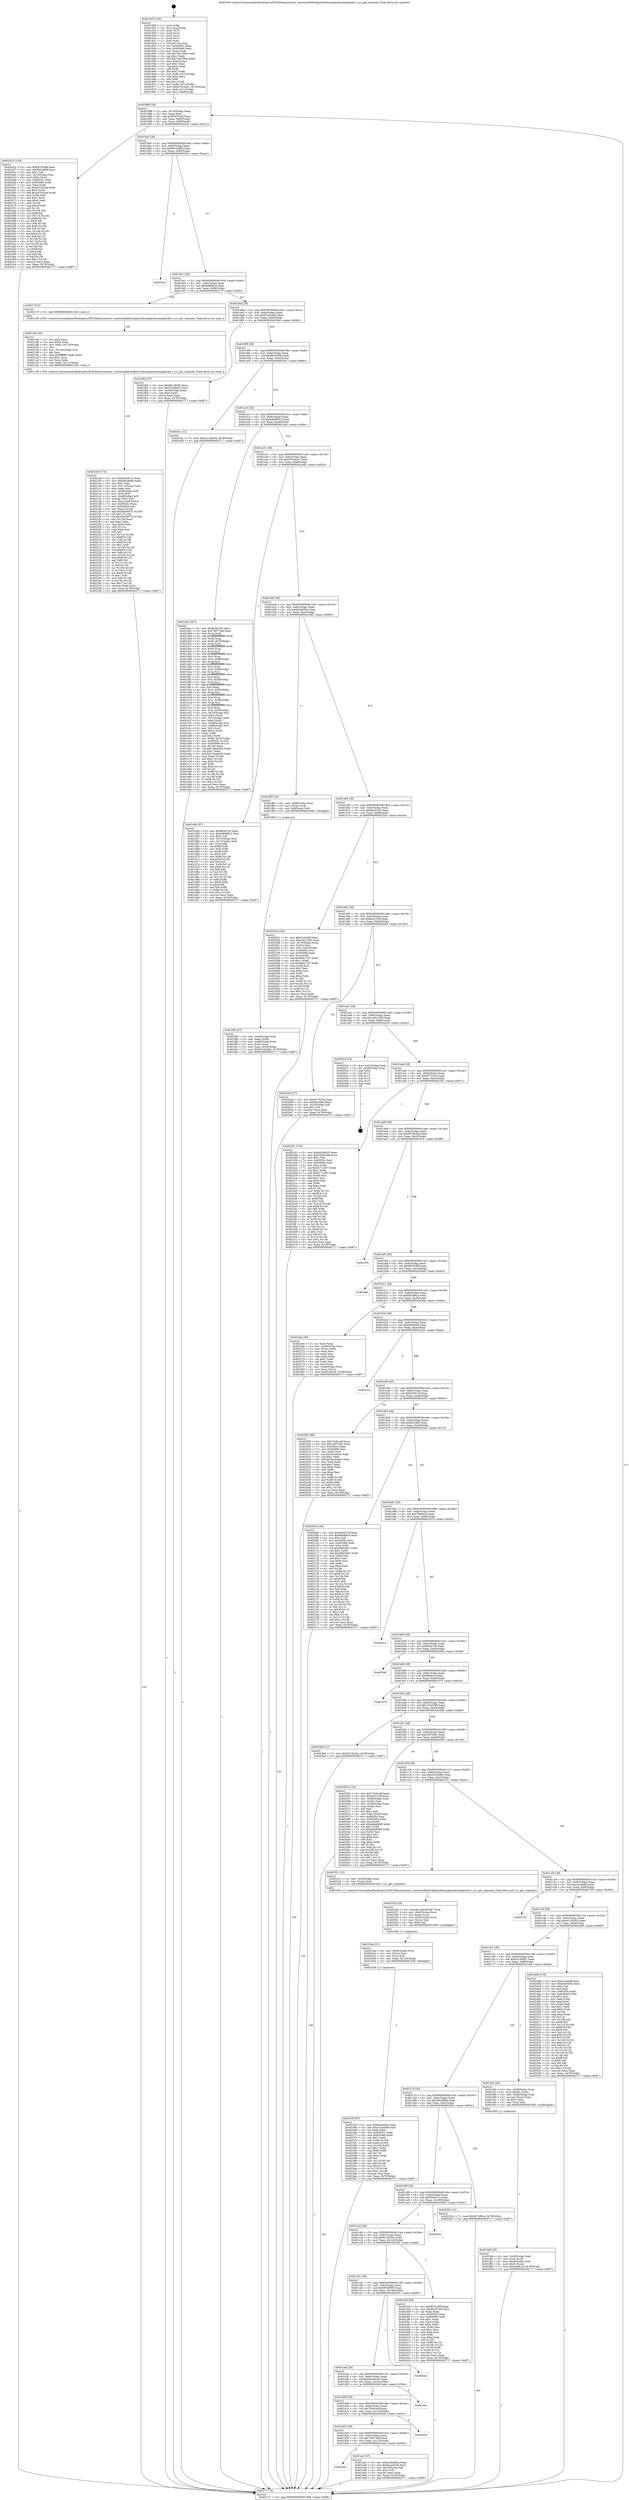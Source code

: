 digraph "0x401920" {
  label = "0x401920 (/mnt/c/Users/mathe/Desktop/tcc/POCII/binaries/extr_reactossdklib3rdpartylibsampleratesamplerate.c_src_get_channels_Final-ollvm.out::main(0))"
  labelloc = "t"
  node[shape=record]

  Entry [label="",width=0.3,height=0.3,shape=circle,fillcolor=black,style=filled]
  "0x401988" [label="{
     0x401988 [29]\l
     | [instrs]\l
     &nbsp;&nbsp;0x401988 \<+3\>: mov -0x78(%rbp),%eax\l
     &nbsp;&nbsp;0x40198b \<+2\>: mov %eax,%ecx\l
     &nbsp;&nbsp;0x40198d \<+6\>: sub $0x85257eef,%ecx\l
     &nbsp;&nbsp;0x401993 \<+6\>: mov %eax,-0x8c(%rbp)\l
     &nbsp;&nbsp;0x401999 \<+6\>: mov %ecx,-0x90(%rbp)\l
     &nbsp;&nbsp;0x40199f \<+6\>: je 0000000000402432 \<main+0xb12\>\l
  }"]
  "0x402432" [label="{
     0x402432 [154]\l
     | [instrs]\l
     &nbsp;&nbsp;0x402432 \<+5\>: mov $0xf978188f,%eax\l
     &nbsp;&nbsp;0x402437 \<+5\>: mov $0x99dc569f,%ecx\l
     &nbsp;&nbsp;0x40243c \<+2\>: mov $0x1,%dl\l
     &nbsp;&nbsp;0x40243e \<+4\>: mov -0x70(%rbp),%rsi\l
     &nbsp;&nbsp;0x402442 \<+6\>: movl $0x0,(%rsi)\l
     &nbsp;&nbsp;0x402448 \<+7\>: mov 0x40505c,%edi\l
     &nbsp;&nbsp;0x40244f \<+8\>: mov 0x405060,%r8d\l
     &nbsp;&nbsp;0x402457 \<+3\>: mov %edi,%r9d\l
     &nbsp;&nbsp;0x40245a \<+7\>: sub $0xa674324a,%r9d\l
     &nbsp;&nbsp;0x402461 \<+4\>: sub $0x1,%r9d\l
     &nbsp;&nbsp;0x402465 \<+7\>: add $0xa674324a,%r9d\l
     &nbsp;&nbsp;0x40246c \<+4\>: imul %r9d,%edi\l
     &nbsp;&nbsp;0x402470 \<+3\>: and $0x1,%edi\l
     &nbsp;&nbsp;0x402473 \<+3\>: cmp $0x0,%edi\l
     &nbsp;&nbsp;0x402476 \<+4\>: sete %r10b\l
     &nbsp;&nbsp;0x40247a \<+4\>: cmp $0xa,%r8d\l
     &nbsp;&nbsp;0x40247e \<+4\>: setl %r11b\l
     &nbsp;&nbsp;0x402482 \<+3\>: mov %r10b,%bl\l
     &nbsp;&nbsp;0x402485 \<+3\>: xor $0xff,%bl\l
     &nbsp;&nbsp;0x402488 \<+3\>: mov %r11b,%r14b\l
     &nbsp;&nbsp;0x40248b \<+4\>: xor $0xff,%r14b\l
     &nbsp;&nbsp;0x40248f \<+3\>: xor $0x0,%dl\l
     &nbsp;&nbsp;0x402492 \<+3\>: mov %bl,%r15b\l
     &nbsp;&nbsp;0x402495 \<+4\>: and $0x0,%r15b\l
     &nbsp;&nbsp;0x402499 \<+3\>: and %dl,%r10b\l
     &nbsp;&nbsp;0x40249c \<+3\>: mov %r14b,%r12b\l
     &nbsp;&nbsp;0x40249f \<+4\>: and $0x0,%r12b\l
     &nbsp;&nbsp;0x4024a3 \<+3\>: and %dl,%r11b\l
     &nbsp;&nbsp;0x4024a6 \<+3\>: or %r10b,%r15b\l
     &nbsp;&nbsp;0x4024a9 \<+3\>: or %r11b,%r12b\l
     &nbsp;&nbsp;0x4024ac \<+3\>: xor %r12b,%r15b\l
     &nbsp;&nbsp;0x4024af \<+3\>: or %r14b,%bl\l
     &nbsp;&nbsp;0x4024b2 \<+3\>: xor $0xff,%bl\l
     &nbsp;&nbsp;0x4024b5 \<+3\>: or $0x0,%dl\l
     &nbsp;&nbsp;0x4024b8 \<+2\>: and %dl,%bl\l
     &nbsp;&nbsp;0x4024ba \<+3\>: or %bl,%r15b\l
     &nbsp;&nbsp;0x4024bd \<+4\>: test $0x1,%r15b\l
     &nbsp;&nbsp;0x4024c1 \<+3\>: cmovne %ecx,%eax\l
     &nbsp;&nbsp;0x4024c4 \<+3\>: mov %eax,-0x78(%rbp)\l
     &nbsp;&nbsp;0x4024c7 \<+5\>: jmp 0000000000402717 \<main+0xdf7\>\l
  }"]
  "0x4019a5" [label="{
     0x4019a5 [28]\l
     | [instrs]\l
     &nbsp;&nbsp;0x4019a5 \<+5\>: jmp 00000000004019aa \<main+0x8a\>\l
     &nbsp;&nbsp;0x4019aa \<+6\>: mov -0x8c(%rbp),%eax\l
     &nbsp;&nbsp;0x4019b0 \<+5\>: sub $0x86c18d0b,%eax\l
     &nbsp;&nbsp;0x4019b5 \<+6\>: mov %eax,-0x94(%rbp)\l
     &nbsp;&nbsp;0x4019bb \<+6\>: je 00000000004023c2 \<main+0xaa2\>\l
  }"]
  Exit [label="",width=0.3,height=0.3,shape=circle,fillcolor=black,style=filled,peripheries=2]
  "0x4023c2" [label="{
     0x4023c2\l
  }", style=dashed]
  "0x4019c1" [label="{
     0x4019c1 [28]\l
     | [instrs]\l
     &nbsp;&nbsp;0x4019c1 \<+5\>: jmp 00000000004019c6 \<main+0xa6\>\l
     &nbsp;&nbsp;0x4019c6 \<+6\>: mov -0x8c(%rbp),%eax\l
     &nbsp;&nbsp;0x4019cc \<+5\>: sub $0x8ebfb6cd,%eax\l
     &nbsp;&nbsp;0x4019d1 \<+6\>: mov %eax,-0x98(%rbp)\l
     &nbsp;&nbsp;0x4019d7 \<+6\>: je 000000000040217f \<main+0x85f\>\l
  }"]
  "0x40235f" [label="{
     0x40235f [87]\l
     | [instrs]\l
     &nbsp;&nbsp;0x40235f \<+5\>: mov $0x6834f405,%eax\l
     &nbsp;&nbsp;0x402364 \<+5\>: mov $0x152ad5f6,%esi\l
     &nbsp;&nbsp;0x402369 \<+2\>: xor %edx,%edx\l
     &nbsp;&nbsp;0x40236b \<+8\>: mov 0x40505c,%r8d\l
     &nbsp;&nbsp;0x402373 \<+8\>: mov 0x405060,%r9d\l
     &nbsp;&nbsp;0x40237b \<+3\>: sub $0x1,%edx\l
     &nbsp;&nbsp;0x40237e \<+3\>: mov %r8d,%r10d\l
     &nbsp;&nbsp;0x402381 \<+3\>: add %edx,%r10d\l
     &nbsp;&nbsp;0x402384 \<+4\>: imul %r10d,%r8d\l
     &nbsp;&nbsp;0x402388 \<+4\>: and $0x1,%r8d\l
     &nbsp;&nbsp;0x40238c \<+4\>: cmp $0x0,%r8d\l
     &nbsp;&nbsp;0x402390 \<+4\>: sete %r11b\l
     &nbsp;&nbsp;0x402394 \<+4\>: cmp $0xa,%r9d\l
     &nbsp;&nbsp;0x402398 \<+3\>: setl %bl\l
     &nbsp;&nbsp;0x40239b \<+3\>: mov %r11b,%r14b\l
     &nbsp;&nbsp;0x40239e \<+3\>: and %bl,%r14b\l
     &nbsp;&nbsp;0x4023a1 \<+3\>: xor %bl,%r11b\l
     &nbsp;&nbsp;0x4023a4 \<+3\>: or %r11b,%r14b\l
     &nbsp;&nbsp;0x4023a7 \<+4\>: test $0x1,%r14b\l
     &nbsp;&nbsp;0x4023ab \<+3\>: cmovne %esi,%eax\l
     &nbsp;&nbsp;0x4023ae \<+3\>: mov %eax,-0x78(%rbp)\l
     &nbsp;&nbsp;0x4023b1 \<+5\>: jmp 0000000000402717 \<main+0xdf7\>\l
  }"]
  "0x40217f" [label="{
     0x40217f [5]\l
     | [instrs]\l
     &nbsp;&nbsp;0x40217f \<+5\>: call 0000000000401160 \<next_i\>\l
     | [calls]\l
     &nbsp;&nbsp;0x401160 \{100\} (/mnt/c/Users/mathe/Desktop/tcc/POCII/binaries/extr_reactossdklib3rdpartylibsampleratesamplerate.c_src_get_channels_Final-ollvm.out::next_i)\l
  }"]
  "0x4019dd" [label="{
     0x4019dd [28]\l
     | [instrs]\l
     &nbsp;&nbsp;0x4019dd \<+5\>: jmp 00000000004019e2 \<main+0xc2\>\l
     &nbsp;&nbsp;0x4019e2 \<+6\>: mov -0x8c(%rbp),%eax\l
     &nbsp;&nbsp;0x4019e8 \<+5\>: sub $0x97a42dad,%eax\l
     &nbsp;&nbsp;0x4019ed \<+6\>: mov %eax,-0x9c(%rbp)\l
     &nbsp;&nbsp;0x4019f3 \<+6\>: je 0000000000401fb0 \<main+0x690\>\l
  }"]
  "0x40234a" [label="{
     0x40234a [21]\l
     | [instrs]\l
     &nbsp;&nbsp;0x40234a \<+4\>: mov -0x50(%rbp),%rcx\l
     &nbsp;&nbsp;0x40234e \<+3\>: mov (%rcx),%rcx\l
     &nbsp;&nbsp;0x402351 \<+3\>: mov %rcx,%rdi\l
     &nbsp;&nbsp;0x402354 \<+6\>: mov %eax,-0x120(%rbp)\l
     &nbsp;&nbsp;0x40235a \<+5\>: call 0000000000401030 \<free@plt\>\l
     | [calls]\l
     &nbsp;&nbsp;0x401030 \{1\} (unknown)\l
  }"]
  "0x401fb0" [label="{
     0x401fb0 [27]\l
     | [instrs]\l
     &nbsp;&nbsp;0x401fb0 \<+5\>: mov $0x86c18d0b,%eax\l
     &nbsp;&nbsp;0x401fb5 \<+5\>: mov $0x53189dd7,%ecx\l
     &nbsp;&nbsp;0x401fba \<+3\>: mov -0x34(%rbp),%edx\l
     &nbsp;&nbsp;0x401fbd \<+3\>: cmp $0x0,%edx\l
     &nbsp;&nbsp;0x401fc0 \<+3\>: cmove %ecx,%eax\l
     &nbsp;&nbsp;0x401fc3 \<+3\>: mov %eax,-0x78(%rbp)\l
     &nbsp;&nbsp;0x401fc6 \<+5\>: jmp 0000000000402717 \<main+0xdf7\>\l
  }"]
  "0x4019f9" [label="{
     0x4019f9 [28]\l
     | [instrs]\l
     &nbsp;&nbsp;0x4019f9 \<+5\>: jmp 00000000004019fe \<main+0xde\>\l
     &nbsp;&nbsp;0x4019fe \<+6\>: mov -0x8c(%rbp),%eax\l
     &nbsp;&nbsp;0x401a04 \<+5\>: sub $0x99dc569f,%eax\l
     &nbsp;&nbsp;0x401a09 \<+6\>: mov %eax,-0xa0(%rbp)\l
     &nbsp;&nbsp;0x401a0f \<+6\>: je 00000000004024cc \<main+0xbac\>\l
  }"]
  "0x40232d" [label="{
     0x40232d [29]\l
     | [instrs]\l
     &nbsp;&nbsp;0x40232d \<+10\>: movabs $0x4030b7,%rdi\l
     &nbsp;&nbsp;0x402337 \<+4\>: mov -0x40(%rbp),%rcx\l
     &nbsp;&nbsp;0x40233b \<+2\>: mov %eax,(%rcx)\l
     &nbsp;&nbsp;0x40233d \<+4\>: mov -0x40(%rbp),%rcx\l
     &nbsp;&nbsp;0x402341 \<+2\>: mov (%rcx),%esi\l
     &nbsp;&nbsp;0x402343 \<+2\>: mov $0x0,%al\l
     &nbsp;&nbsp;0x402345 \<+5\>: call 0000000000401040 \<printf@plt\>\l
     | [calls]\l
     &nbsp;&nbsp;0x401040 \{1\} (unknown)\l
  }"]
  "0x4024cc" [label="{
     0x4024cc [12]\l
     | [instrs]\l
     &nbsp;&nbsp;0x4024cc \<+7\>: movl $0x43138343,-0x78(%rbp)\l
     &nbsp;&nbsp;0x4024d3 \<+5\>: jmp 0000000000402717 \<main+0xdf7\>\l
  }"]
  "0x401a15" [label="{
     0x401a15 [28]\l
     | [instrs]\l
     &nbsp;&nbsp;0x401a15 \<+5\>: jmp 0000000000401a1a \<main+0xfa\>\l
     &nbsp;&nbsp;0x401a1a \<+6\>: mov -0x8c(%rbp),%eax\l
     &nbsp;&nbsp;0x401a20 \<+5\>: sub $0xa9b886c2,%eax\l
     &nbsp;&nbsp;0x401a25 \<+6\>: mov %eax,-0xa4(%rbp)\l
     &nbsp;&nbsp;0x401a2b \<+6\>: je 0000000000401dac \<main+0x48c\>\l
  }"]
  "0x4021b0" [label="{
     0x4021b0 [174]\l
     | [instrs]\l
     &nbsp;&nbsp;0x4021b0 \<+5\>: mov $0x604cf11e,%ecx\l
     &nbsp;&nbsp;0x4021b5 \<+5\>: mov $0x58e389fa,%edx\l
     &nbsp;&nbsp;0x4021ba \<+3\>: mov $0x1,%dil\l
     &nbsp;&nbsp;0x4021bd \<+6\>: mov -0x11c(%rbp),%esi\l
     &nbsp;&nbsp;0x4021c3 \<+3\>: imul %eax,%esi\l
     &nbsp;&nbsp;0x4021c6 \<+4\>: mov -0x50(%rbp),%r8\l
     &nbsp;&nbsp;0x4021ca \<+3\>: mov (%r8),%r8\l
     &nbsp;&nbsp;0x4021cd \<+4\>: mov -0x48(%rbp),%r9\l
     &nbsp;&nbsp;0x4021d1 \<+3\>: movslq (%r9),%r9\l
     &nbsp;&nbsp;0x4021d4 \<+4\>: mov %esi,(%r8,%r9,4)\l
     &nbsp;&nbsp;0x4021d8 \<+7\>: mov 0x40505c,%eax\l
     &nbsp;&nbsp;0x4021df \<+7\>: mov 0x405060,%esi\l
     &nbsp;&nbsp;0x4021e6 \<+3\>: mov %eax,%r10d\l
     &nbsp;&nbsp;0x4021e9 \<+7\>: add $0x56c09570,%r10d\l
     &nbsp;&nbsp;0x4021f0 \<+4\>: sub $0x1,%r10d\l
     &nbsp;&nbsp;0x4021f4 \<+7\>: sub $0x56c09570,%r10d\l
     &nbsp;&nbsp;0x4021fb \<+4\>: imul %r10d,%eax\l
     &nbsp;&nbsp;0x4021ff \<+3\>: and $0x1,%eax\l
     &nbsp;&nbsp;0x402202 \<+3\>: cmp $0x0,%eax\l
     &nbsp;&nbsp;0x402205 \<+4\>: sete %r11b\l
     &nbsp;&nbsp;0x402209 \<+3\>: cmp $0xa,%esi\l
     &nbsp;&nbsp;0x40220c \<+3\>: setl %bl\l
     &nbsp;&nbsp;0x40220f \<+3\>: mov %r11b,%r14b\l
     &nbsp;&nbsp;0x402212 \<+4\>: xor $0xff,%r14b\l
     &nbsp;&nbsp;0x402216 \<+3\>: mov %bl,%r15b\l
     &nbsp;&nbsp;0x402219 \<+4\>: xor $0xff,%r15b\l
     &nbsp;&nbsp;0x40221d \<+4\>: xor $0x1,%dil\l
     &nbsp;&nbsp;0x402221 \<+3\>: mov %r14b,%r12b\l
     &nbsp;&nbsp;0x402224 \<+4\>: and $0xff,%r12b\l
     &nbsp;&nbsp;0x402228 \<+3\>: and %dil,%r11b\l
     &nbsp;&nbsp;0x40222b \<+3\>: mov %r15b,%r13b\l
     &nbsp;&nbsp;0x40222e \<+4\>: and $0xff,%r13b\l
     &nbsp;&nbsp;0x402232 \<+3\>: and %dil,%bl\l
     &nbsp;&nbsp;0x402235 \<+3\>: or %r11b,%r12b\l
     &nbsp;&nbsp;0x402238 \<+3\>: or %bl,%r13b\l
     &nbsp;&nbsp;0x40223b \<+3\>: xor %r13b,%r12b\l
     &nbsp;&nbsp;0x40223e \<+3\>: or %r15b,%r14b\l
     &nbsp;&nbsp;0x402241 \<+4\>: xor $0xff,%r14b\l
     &nbsp;&nbsp;0x402245 \<+4\>: or $0x1,%dil\l
     &nbsp;&nbsp;0x402249 \<+3\>: and %dil,%r14b\l
     &nbsp;&nbsp;0x40224c \<+3\>: or %r14b,%r12b\l
     &nbsp;&nbsp;0x40224f \<+4\>: test $0x1,%r12b\l
     &nbsp;&nbsp;0x402253 \<+3\>: cmovne %edx,%ecx\l
     &nbsp;&nbsp;0x402256 \<+3\>: mov %ecx,-0x78(%rbp)\l
     &nbsp;&nbsp;0x402259 \<+5\>: jmp 0000000000402717 \<main+0xdf7\>\l
  }"]
  "0x401dac" [label="{
     0x401dac [247]\l
     | [instrs]\l
     &nbsp;&nbsp;0x401dac \<+5\>: mov $0x8b28150,%eax\l
     &nbsp;&nbsp;0x401db1 \<+5\>: mov $0x7d077bdf,%ecx\l
     &nbsp;&nbsp;0x401db6 \<+3\>: mov %rsp,%rdx\l
     &nbsp;&nbsp;0x401db9 \<+4\>: add $0xfffffffffffffff0,%rdx\l
     &nbsp;&nbsp;0x401dbd \<+3\>: mov %rdx,%rsp\l
     &nbsp;&nbsp;0x401dc0 \<+4\>: mov %rdx,-0x70(%rbp)\l
     &nbsp;&nbsp;0x401dc4 \<+3\>: mov %rsp,%rdx\l
     &nbsp;&nbsp;0x401dc7 \<+4\>: add $0xfffffffffffffff0,%rdx\l
     &nbsp;&nbsp;0x401dcb \<+3\>: mov %rdx,%rsp\l
     &nbsp;&nbsp;0x401dce \<+3\>: mov %rsp,%rsi\l
     &nbsp;&nbsp;0x401dd1 \<+4\>: add $0xfffffffffffffff0,%rsi\l
     &nbsp;&nbsp;0x401dd5 \<+3\>: mov %rsi,%rsp\l
     &nbsp;&nbsp;0x401dd8 \<+4\>: mov %rsi,-0x68(%rbp)\l
     &nbsp;&nbsp;0x401ddc \<+3\>: mov %rsp,%rsi\l
     &nbsp;&nbsp;0x401ddf \<+4\>: add $0xfffffffffffffff0,%rsi\l
     &nbsp;&nbsp;0x401de3 \<+3\>: mov %rsi,%rsp\l
     &nbsp;&nbsp;0x401de6 \<+4\>: mov %rsi,-0x60(%rbp)\l
     &nbsp;&nbsp;0x401dea \<+3\>: mov %rsp,%rsi\l
     &nbsp;&nbsp;0x401ded \<+4\>: add $0xfffffffffffffff0,%rsi\l
     &nbsp;&nbsp;0x401df1 \<+3\>: mov %rsi,%rsp\l
     &nbsp;&nbsp;0x401df4 \<+4\>: mov %rsi,-0x58(%rbp)\l
     &nbsp;&nbsp;0x401df8 \<+3\>: mov %rsp,%rsi\l
     &nbsp;&nbsp;0x401dfb \<+4\>: add $0xfffffffffffffff0,%rsi\l
     &nbsp;&nbsp;0x401dff \<+3\>: mov %rsi,%rsp\l
     &nbsp;&nbsp;0x401e02 \<+4\>: mov %rsi,-0x50(%rbp)\l
     &nbsp;&nbsp;0x401e06 \<+3\>: mov %rsp,%rsi\l
     &nbsp;&nbsp;0x401e09 \<+4\>: add $0xfffffffffffffff0,%rsi\l
     &nbsp;&nbsp;0x401e0d \<+3\>: mov %rsi,%rsp\l
     &nbsp;&nbsp;0x401e10 \<+4\>: mov %rsi,-0x48(%rbp)\l
     &nbsp;&nbsp;0x401e14 \<+3\>: mov %rsp,%rsi\l
     &nbsp;&nbsp;0x401e17 \<+4\>: add $0xfffffffffffffff0,%rsi\l
     &nbsp;&nbsp;0x401e1b \<+3\>: mov %rsi,%rsp\l
     &nbsp;&nbsp;0x401e1e \<+4\>: mov %rsi,-0x40(%rbp)\l
     &nbsp;&nbsp;0x401e22 \<+4\>: mov -0x70(%rbp),%rsi\l
     &nbsp;&nbsp;0x401e26 \<+6\>: movl $0x0,(%rsi)\l
     &nbsp;&nbsp;0x401e2c \<+3\>: mov -0x7c(%rbp),%edi\l
     &nbsp;&nbsp;0x401e2f \<+2\>: mov %edi,(%rdx)\l
     &nbsp;&nbsp;0x401e31 \<+4\>: mov -0x68(%rbp),%rsi\l
     &nbsp;&nbsp;0x401e35 \<+7\>: mov -0x88(%rbp),%r8\l
     &nbsp;&nbsp;0x401e3c \<+3\>: mov %r8,(%rsi)\l
     &nbsp;&nbsp;0x401e3f \<+3\>: cmpl $0x2,(%rdx)\l
     &nbsp;&nbsp;0x401e42 \<+4\>: setne %r9b\l
     &nbsp;&nbsp;0x401e46 \<+4\>: and $0x1,%r9b\l
     &nbsp;&nbsp;0x401e4a \<+4\>: mov %r9b,-0x35(%rbp)\l
     &nbsp;&nbsp;0x401e4e \<+8\>: mov 0x40505c,%r10d\l
     &nbsp;&nbsp;0x401e56 \<+8\>: mov 0x405060,%r11d\l
     &nbsp;&nbsp;0x401e5e \<+3\>: mov %r10d,%ebx\l
     &nbsp;&nbsp;0x401e61 \<+6\>: sub $0x19aa54e5,%ebx\l
     &nbsp;&nbsp;0x401e67 \<+3\>: sub $0x1,%ebx\l
     &nbsp;&nbsp;0x401e6a \<+6\>: add $0x19aa54e5,%ebx\l
     &nbsp;&nbsp;0x401e70 \<+4\>: imul %ebx,%r10d\l
     &nbsp;&nbsp;0x401e74 \<+4\>: and $0x1,%r10d\l
     &nbsp;&nbsp;0x401e78 \<+4\>: cmp $0x0,%r10d\l
     &nbsp;&nbsp;0x401e7c \<+4\>: sete %r9b\l
     &nbsp;&nbsp;0x401e80 \<+4\>: cmp $0xa,%r11d\l
     &nbsp;&nbsp;0x401e84 \<+4\>: setl %r14b\l
     &nbsp;&nbsp;0x401e88 \<+3\>: mov %r9b,%r15b\l
     &nbsp;&nbsp;0x401e8b \<+3\>: and %r14b,%r15b\l
     &nbsp;&nbsp;0x401e8e \<+3\>: xor %r14b,%r9b\l
     &nbsp;&nbsp;0x401e91 \<+3\>: or %r9b,%r15b\l
     &nbsp;&nbsp;0x401e94 \<+4\>: test $0x1,%r15b\l
     &nbsp;&nbsp;0x401e98 \<+3\>: cmovne %ecx,%eax\l
     &nbsp;&nbsp;0x401e9b \<+3\>: mov %eax,-0x78(%rbp)\l
     &nbsp;&nbsp;0x401e9e \<+5\>: jmp 0000000000402717 \<main+0xdf7\>\l
  }"]
  "0x401a31" [label="{
     0x401a31 [28]\l
     | [instrs]\l
     &nbsp;&nbsp;0x401a31 \<+5\>: jmp 0000000000401a36 \<main+0x116\>\l
     &nbsp;&nbsp;0x401a36 \<+6\>: mov -0x8c(%rbp),%eax\l
     &nbsp;&nbsp;0x401a3c \<+5\>: sub $0xb761d2e1,%eax\l
     &nbsp;&nbsp;0x401a41 \<+6\>: mov %eax,-0xa8(%rbp)\l
     &nbsp;&nbsp;0x401a47 \<+6\>: je 0000000000401d4b \<main+0x42b\>\l
  }"]
  "0x402184" [label="{
     0x402184 [44]\l
     | [instrs]\l
     &nbsp;&nbsp;0x402184 \<+2\>: xor %ecx,%ecx\l
     &nbsp;&nbsp;0x402186 \<+5\>: mov $0x2,%edx\l
     &nbsp;&nbsp;0x40218b \<+6\>: mov %edx,-0x118(%rbp)\l
     &nbsp;&nbsp;0x402191 \<+1\>: cltd\l
     &nbsp;&nbsp;0x402192 \<+6\>: mov -0x118(%rbp),%esi\l
     &nbsp;&nbsp;0x402198 \<+2\>: idiv %esi\l
     &nbsp;&nbsp;0x40219a \<+6\>: imul $0xfffffffe,%edx,%edx\l
     &nbsp;&nbsp;0x4021a0 \<+3\>: sub $0x1,%ecx\l
     &nbsp;&nbsp;0x4021a3 \<+2\>: sub %ecx,%edx\l
     &nbsp;&nbsp;0x4021a5 \<+6\>: mov %edx,-0x11c(%rbp)\l
     &nbsp;&nbsp;0x4021ab \<+5\>: call 0000000000401160 \<next_i\>\l
     | [calls]\l
     &nbsp;&nbsp;0x401160 \{100\} (/mnt/c/Users/mathe/Desktop/tcc/POCII/binaries/extr_reactossdklib3rdpartylibsampleratesamplerate.c_src_get_channels_Final-ollvm.out::next_i)\l
  }"]
  "0x401d4b" [label="{
     0x401d4b [97]\l
     | [instrs]\l
     &nbsp;&nbsp;0x401d4b \<+5\>: mov $0x8b28150,%eax\l
     &nbsp;&nbsp;0x401d50 \<+5\>: mov $0xa9b886c2,%ecx\l
     &nbsp;&nbsp;0x401d55 \<+2\>: mov $0x1,%dl\l
     &nbsp;&nbsp;0x401d57 \<+4\>: mov -0x72(%rbp),%sil\l
     &nbsp;&nbsp;0x401d5b \<+4\>: mov -0x71(%rbp),%dil\l
     &nbsp;&nbsp;0x401d5f \<+3\>: mov %sil,%r8b\l
     &nbsp;&nbsp;0x401d62 \<+4\>: xor $0xff,%r8b\l
     &nbsp;&nbsp;0x401d66 \<+3\>: mov %dil,%r9b\l
     &nbsp;&nbsp;0x401d69 \<+4\>: xor $0xff,%r9b\l
     &nbsp;&nbsp;0x401d6d \<+3\>: xor $0x0,%dl\l
     &nbsp;&nbsp;0x401d70 \<+3\>: mov %r8b,%r10b\l
     &nbsp;&nbsp;0x401d73 \<+4\>: and $0x0,%r10b\l
     &nbsp;&nbsp;0x401d77 \<+3\>: and %dl,%sil\l
     &nbsp;&nbsp;0x401d7a \<+3\>: mov %r9b,%r11b\l
     &nbsp;&nbsp;0x401d7d \<+4\>: and $0x0,%r11b\l
     &nbsp;&nbsp;0x401d81 \<+3\>: and %dl,%dil\l
     &nbsp;&nbsp;0x401d84 \<+3\>: or %sil,%r10b\l
     &nbsp;&nbsp;0x401d87 \<+3\>: or %dil,%r11b\l
     &nbsp;&nbsp;0x401d8a \<+3\>: xor %r11b,%r10b\l
     &nbsp;&nbsp;0x401d8d \<+3\>: or %r9b,%r8b\l
     &nbsp;&nbsp;0x401d90 \<+4\>: xor $0xff,%r8b\l
     &nbsp;&nbsp;0x401d94 \<+3\>: or $0x0,%dl\l
     &nbsp;&nbsp;0x401d97 \<+3\>: and %dl,%r8b\l
     &nbsp;&nbsp;0x401d9a \<+3\>: or %r8b,%r10b\l
     &nbsp;&nbsp;0x401d9d \<+4\>: test $0x1,%r10b\l
     &nbsp;&nbsp;0x401da1 \<+3\>: cmovne %ecx,%eax\l
     &nbsp;&nbsp;0x401da4 \<+3\>: mov %eax,-0x78(%rbp)\l
     &nbsp;&nbsp;0x401da7 \<+5\>: jmp 0000000000402717 \<main+0xdf7\>\l
  }"]
  "0x401a4d" [label="{
     0x401a4d [28]\l
     | [instrs]\l
     &nbsp;&nbsp;0x401a4d \<+5\>: jmp 0000000000401a52 \<main+0x132\>\l
     &nbsp;&nbsp;0x401a52 \<+6\>: mov -0x8c(%rbp),%eax\l
     &nbsp;&nbsp;0x401a58 \<+5\>: sub $0xba3bd942,%eax\l
     &nbsp;&nbsp;0x401a5d \<+6\>: mov %eax,-0xac(%rbp)\l
     &nbsp;&nbsp;0x401a63 \<+6\>: je 0000000000401f85 \<main+0x665\>\l
  }"]
  "0x402717" [label="{
     0x402717 [5]\l
     | [instrs]\l
     &nbsp;&nbsp;0x402717 \<+5\>: jmp 0000000000401988 \<main+0x68\>\l
  }"]
  "0x401920" [label="{
     0x401920 [104]\l
     | [instrs]\l
     &nbsp;&nbsp;0x401920 \<+1\>: push %rbp\l
     &nbsp;&nbsp;0x401921 \<+3\>: mov %rsp,%rbp\l
     &nbsp;&nbsp;0x401924 \<+2\>: push %r15\l
     &nbsp;&nbsp;0x401926 \<+2\>: push %r14\l
     &nbsp;&nbsp;0x401928 \<+2\>: push %r13\l
     &nbsp;&nbsp;0x40192a \<+2\>: push %r12\l
     &nbsp;&nbsp;0x40192c \<+1\>: push %rbx\l
     &nbsp;&nbsp;0x40192d \<+7\>: sub $0x118,%rsp\l
     &nbsp;&nbsp;0x401934 \<+7\>: mov 0x40505c,%eax\l
     &nbsp;&nbsp;0x40193b \<+7\>: mov 0x405060,%ecx\l
     &nbsp;&nbsp;0x401942 \<+2\>: mov %eax,%edx\l
     &nbsp;&nbsp;0x401944 \<+6\>: sub $0x74a158ce,%edx\l
     &nbsp;&nbsp;0x40194a \<+3\>: sub $0x1,%edx\l
     &nbsp;&nbsp;0x40194d \<+6\>: add $0x74a158ce,%edx\l
     &nbsp;&nbsp;0x401953 \<+3\>: imul %edx,%eax\l
     &nbsp;&nbsp;0x401956 \<+3\>: and $0x1,%eax\l
     &nbsp;&nbsp;0x401959 \<+3\>: cmp $0x0,%eax\l
     &nbsp;&nbsp;0x40195c \<+4\>: sete %r8b\l
     &nbsp;&nbsp;0x401960 \<+4\>: and $0x1,%r8b\l
     &nbsp;&nbsp;0x401964 \<+4\>: mov %r8b,-0x72(%rbp)\l
     &nbsp;&nbsp;0x401968 \<+3\>: cmp $0xa,%ecx\l
     &nbsp;&nbsp;0x40196b \<+4\>: setl %r8b\l
     &nbsp;&nbsp;0x40196f \<+4\>: and $0x1,%r8b\l
     &nbsp;&nbsp;0x401973 \<+4\>: mov %r8b,-0x71(%rbp)\l
     &nbsp;&nbsp;0x401977 \<+7\>: movl $0xb761d2e1,-0x78(%rbp)\l
     &nbsp;&nbsp;0x40197e \<+3\>: mov %edi,-0x7c(%rbp)\l
     &nbsp;&nbsp;0x401981 \<+7\>: mov %rsi,-0x88(%rbp)\l
  }"]
  "0x401fe8" [label="{
     0x401fe8 [29]\l
     | [instrs]\l
     &nbsp;&nbsp;0x401fe8 \<+4\>: mov -0x50(%rbp),%rdi\l
     &nbsp;&nbsp;0x401fec \<+3\>: mov %rax,(%rdi)\l
     &nbsp;&nbsp;0x401fef \<+4\>: mov -0x48(%rbp),%rax\l
     &nbsp;&nbsp;0x401ff3 \<+6\>: movl $0x0,(%rax)\l
     &nbsp;&nbsp;0x401ff9 \<+7\>: movl $0x6c081c6,-0x78(%rbp)\l
     &nbsp;&nbsp;0x402000 \<+5\>: jmp 0000000000402717 \<main+0xdf7\>\l
  }"]
  "0x401f95" [label="{
     0x401f95 [27]\l
     | [instrs]\l
     &nbsp;&nbsp;0x401f95 \<+4\>: mov -0x60(%rbp),%rdi\l
     &nbsp;&nbsp;0x401f99 \<+2\>: mov %eax,(%rdi)\l
     &nbsp;&nbsp;0x401f9b \<+4\>: mov -0x60(%rbp),%rdi\l
     &nbsp;&nbsp;0x401f9f \<+2\>: mov (%rdi),%eax\l
     &nbsp;&nbsp;0x401fa1 \<+3\>: mov %eax,-0x34(%rbp)\l
     &nbsp;&nbsp;0x401fa4 \<+7\>: movl $0x97a42dad,-0x78(%rbp)\l
     &nbsp;&nbsp;0x401fab \<+5\>: jmp 0000000000402717 \<main+0xdf7\>\l
  }"]
  "0x401f85" [label="{
     0x401f85 [16]\l
     | [instrs]\l
     &nbsp;&nbsp;0x401f85 \<+4\>: mov -0x68(%rbp),%rax\l
     &nbsp;&nbsp;0x401f89 \<+3\>: mov (%rax),%rax\l
     &nbsp;&nbsp;0x401f8c \<+4\>: mov 0x8(%rax),%rdi\l
     &nbsp;&nbsp;0x401f90 \<+5\>: call 0000000000401060 \<atoi@plt\>\l
     | [calls]\l
     &nbsp;&nbsp;0x401060 \{1\} (unknown)\l
  }"]
  "0x401a69" [label="{
     0x401a69 [28]\l
     | [instrs]\l
     &nbsp;&nbsp;0x401a69 \<+5\>: jmp 0000000000401a6e \<main+0x14e\>\l
     &nbsp;&nbsp;0x401a6e \<+6\>: mov -0x8c(%rbp),%eax\l
     &nbsp;&nbsp;0x401a74 \<+5\>: sub $0xbdc93cf2,%eax\l
     &nbsp;&nbsp;0x401a79 \<+6\>: mov %eax,-0xb0(%rbp)\l
     &nbsp;&nbsp;0x401a7f \<+6\>: je 000000000040255e \<main+0xc3e\>\l
  }"]
  "0x401d41" [label="{
     0x401d41\l
  }", style=dashed]
  "0x40255e" [label="{
     0x40255e [102]\l
     | [instrs]\l
     &nbsp;&nbsp;0x40255e \<+5\>: mov $0x2cc0afdf,%eax\l
     &nbsp;&nbsp;0x402563 \<+5\>: mov $0xcc821b93,%ecx\l
     &nbsp;&nbsp;0x402568 \<+4\>: mov -0x70(%rbp),%rdx\l
     &nbsp;&nbsp;0x40256c \<+2\>: mov (%rdx),%esi\l
     &nbsp;&nbsp;0x40256e \<+3\>: mov %esi,-0x2c(%rbp)\l
     &nbsp;&nbsp;0x402571 \<+7\>: mov 0x40505c,%esi\l
     &nbsp;&nbsp;0x402578 \<+7\>: mov 0x405060,%edi\l
     &nbsp;&nbsp;0x40257f \<+3\>: mov %esi,%r8d\l
     &nbsp;&nbsp;0x402582 \<+7\>: add $0x8b6c7cf7,%r8d\l
     &nbsp;&nbsp;0x402589 \<+4\>: sub $0x1,%r8d\l
     &nbsp;&nbsp;0x40258d \<+7\>: sub $0x8b6c7cf7,%r8d\l
     &nbsp;&nbsp;0x402594 \<+4\>: imul %r8d,%esi\l
     &nbsp;&nbsp;0x402598 \<+3\>: and $0x1,%esi\l
     &nbsp;&nbsp;0x40259b \<+3\>: cmp $0x0,%esi\l
     &nbsp;&nbsp;0x40259e \<+4\>: sete %r9b\l
     &nbsp;&nbsp;0x4025a2 \<+3\>: cmp $0xa,%edi\l
     &nbsp;&nbsp;0x4025a5 \<+4\>: setl %r10b\l
     &nbsp;&nbsp;0x4025a9 \<+3\>: mov %r9b,%r11b\l
     &nbsp;&nbsp;0x4025ac \<+3\>: and %r10b,%r11b\l
     &nbsp;&nbsp;0x4025af \<+3\>: xor %r10b,%r9b\l
     &nbsp;&nbsp;0x4025b2 \<+3\>: or %r9b,%r11b\l
     &nbsp;&nbsp;0x4025b5 \<+4\>: test $0x1,%r11b\l
     &nbsp;&nbsp;0x4025b9 \<+3\>: cmovne %ecx,%eax\l
     &nbsp;&nbsp;0x4025bc \<+3\>: mov %eax,-0x78(%rbp)\l
     &nbsp;&nbsp;0x4025bf \<+5\>: jmp 0000000000402717 \<main+0xdf7\>\l
  }"]
  "0x401a85" [label="{
     0x401a85 [28]\l
     | [instrs]\l
     &nbsp;&nbsp;0x401a85 \<+5\>: jmp 0000000000401a8a \<main+0x16a\>\l
     &nbsp;&nbsp;0x401a8a \<+6\>: mov -0x8c(%rbp),%eax\l
     &nbsp;&nbsp;0x401a90 \<+5\>: sub $0xbe51f1df,%eax\l
     &nbsp;&nbsp;0x401a95 \<+6\>: mov %eax,-0xb4(%rbp)\l
     &nbsp;&nbsp;0x401a9b \<+6\>: je 00000000004020d4 \<main+0x7b4\>\l
  }"]
  "0x401ea3" [label="{
     0x401ea3 [27]\l
     | [instrs]\l
     &nbsp;&nbsp;0x401ea3 \<+5\>: mov $0xba3bd942,%eax\l
     &nbsp;&nbsp;0x401ea8 \<+5\>: mov $0x6aaad1e6,%ecx\l
     &nbsp;&nbsp;0x401ead \<+3\>: mov -0x35(%rbp),%dl\l
     &nbsp;&nbsp;0x401eb0 \<+3\>: test $0x1,%dl\l
     &nbsp;&nbsp;0x401eb3 \<+3\>: cmovne %ecx,%eax\l
     &nbsp;&nbsp;0x401eb6 \<+3\>: mov %eax,-0x78(%rbp)\l
     &nbsp;&nbsp;0x401eb9 \<+5\>: jmp 0000000000402717 \<main+0xdf7\>\l
  }"]
  "0x4020d4" [label="{
     0x4020d4 [27]\l
     | [instrs]\l
     &nbsp;&nbsp;0x4020d4 \<+5\>: mov $0xcf7791e4,%eax\l
     &nbsp;&nbsp;0x4020d9 \<+5\>: mov $0x6dc26f4,%ecx\l
     &nbsp;&nbsp;0x4020de \<+3\>: mov -0x2d(%rbp),%dl\l
     &nbsp;&nbsp;0x4020e1 \<+3\>: test $0x1,%dl\l
     &nbsp;&nbsp;0x4020e4 \<+3\>: cmovne %ecx,%eax\l
     &nbsp;&nbsp;0x4020e7 \<+3\>: mov %eax,-0x78(%rbp)\l
     &nbsp;&nbsp;0x4020ea \<+5\>: jmp 0000000000402717 \<main+0xdf7\>\l
  }"]
  "0x401aa1" [label="{
     0x401aa1 [28]\l
     | [instrs]\l
     &nbsp;&nbsp;0x401aa1 \<+5\>: jmp 0000000000401aa6 \<main+0x186\>\l
     &nbsp;&nbsp;0x401aa6 \<+6\>: mov -0x8c(%rbp),%eax\l
     &nbsp;&nbsp;0x401aac \<+5\>: sub $0xcc821b93,%eax\l
     &nbsp;&nbsp;0x401ab1 \<+6\>: mov %eax,-0xb8(%rbp)\l
     &nbsp;&nbsp;0x401ab7 \<+6\>: je 00000000004025c4 \<main+0xca4\>\l
  }"]
  "0x401d25" [label="{
     0x401d25 [28]\l
     | [instrs]\l
     &nbsp;&nbsp;0x401d25 \<+5\>: jmp 0000000000401d2a \<main+0x40a\>\l
     &nbsp;&nbsp;0x401d2a \<+6\>: mov -0x8c(%rbp),%eax\l
     &nbsp;&nbsp;0x401d30 \<+5\>: sub $0x7d077bdf,%eax\l
     &nbsp;&nbsp;0x401d35 \<+6\>: mov %eax,-0x114(%rbp)\l
     &nbsp;&nbsp;0x401d3b \<+6\>: je 0000000000401ea3 \<main+0x583\>\l
  }"]
  "0x4025c4" [label="{
     0x4025c4 [18]\l
     | [instrs]\l
     &nbsp;&nbsp;0x4025c4 \<+3\>: mov -0x2c(%rbp),%eax\l
     &nbsp;&nbsp;0x4025c7 \<+4\>: lea -0x28(%rbp),%rsp\l
     &nbsp;&nbsp;0x4025cb \<+1\>: pop %rbx\l
     &nbsp;&nbsp;0x4025cc \<+2\>: pop %r12\l
     &nbsp;&nbsp;0x4025ce \<+2\>: pop %r13\l
     &nbsp;&nbsp;0x4025d0 \<+2\>: pop %r14\l
     &nbsp;&nbsp;0x4025d2 \<+2\>: pop %r15\l
     &nbsp;&nbsp;0x4025d4 \<+1\>: pop %rbp\l
     &nbsp;&nbsp;0x4025d5 \<+1\>: ret\l
  }"]
  "0x401abd" [label="{
     0x401abd [28]\l
     | [instrs]\l
     &nbsp;&nbsp;0x401abd \<+5\>: jmp 0000000000401ac2 \<main+0x1a2\>\l
     &nbsp;&nbsp;0x401ac2 \<+6\>: mov -0x8c(%rbp),%eax\l
     &nbsp;&nbsp;0x401ac8 \<+5\>: sub $0xcf7791e4,%eax\l
     &nbsp;&nbsp;0x401acd \<+6\>: mov %eax,-0xbc(%rbp)\l
     &nbsp;&nbsp;0x401ad3 \<+6\>: je 0000000000402291 \<main+0x971\>\l
  }"]
  "0x402630" [label="{
     0x402630\l
  }", style=dashed]
  "0x402291" [label="{
     0x402291 [144]\l
     | [instrs]\l
     &nbsp;&nbsp;0x402291 \<+5\>: mov $0x6834f405,%eax\l
     &nbsp;&nbsp;0x402296 \<+5\>: mov $0x22004469,%ecx\l
     &nbsp;&nbsp;0x40229b \<+2\>: mov $0x1,%dl\l
     &nbsp;&nbsp;0x40229d \<+7\>: mov 0x40505c,%esi\l
     &nbsp;&nbsp;0x4022a4 \<+7\>: mov 0x405060,%edi\l
     &nbsp;&nbsp;0x4022ab \<+3\>: mov %esi,%r8d\l
     &nbsp;&nbsp;0x4022ae \<+7\>: sub $0x9171cf67,%r8d\l
     &nbsp;&nbsp;0x4022b5 \<+4\>: sub $0x1,%r8d\l
     &nbsp;&nbsp;0x4022b9 \<+7\>: add $0x9171cf67,%r8d\l
     &nbsp;&nbsp;0x4022c0 \<+4\>: imul %r8d,%esi\l
     &nbsp;&nbsp;0x4022c4 \<+3\>: and $0x1,%esi\l
     &nbsp;&nbsp;0x4022c7 \<+3\>: cmp $0x0,%esi\l
     &nbsp;&nbsp;0x4022ca \<+4\>: sete %r9b\l
     &nbsp;&nbsp;0x4022ce \<+3\>: cmp $0xa,%edi\l
     &nbsp;&nbsp;0x4022d1 \<+4\>: setl %r10b\l
     &nbsp;&nbsp;0x4022d5 \<+3\>: mov %r9b,%r11b\l
     &nbsp;&nbsp;0x4022d8 \<+4\>: xor $0xff,%r11b\l
     &nbsp;&nbsp;0x4022dc \<+3\>: mov %r10b,%bl\l
     &nbsp;&nbsp;0x4022df \<+3\>: xor $0xff,%bl\l
     &nbsp;&nbsp;0x4022e2 \<+3\>: xor $0x1,%dl\l
     &nbsp;&nbsp;0x4022e5 \<+3\>: mov %r11b,%r14b\l
     &nbsp;&nbsp;0x4022e8 \<+4\>: and $0xff,%r14b\l
     &nbsp;&nbsp;0x4022ec \<+3\>: and %dl,%r9b\l
     &nbsp;&nbsp;0x4022ef \<+3\>: mov %bl,%r15b\l
     &nbsp;&nbsp;0x4022f2 \<+4\>: and $0xff,%r15b\l
     &nbsp;&nbsp;0x4022f6 \<+3\>: and %dl,%r10b\l
     &nbsp;&nbsp;0x4022f9 \<+3\>: or %r9b,%r14b\l
     &nbsp;&nbsp;0x4022fc \<+3\>: or %r10b,%r15b\l
     &nbsp;&nbsp;0x4022ff \<+3\>: xor %r15b,%r14b\l
     &nbsp;&nbsp;0x402302 \<+3\>: or %bl,%r11b\l
     &nbsp;&nbsp;0x402305 \<+4\>: xor $0xff,%r11b\l
     &nbsp;&nbsp;0x402309 \<+3\>: or $0x1,%dl\l
     &nbsp;&nbsp;0x40230c \<+3\>: and %dl,%r11b\l
     &nbsp;&nbsp;0x40230f \<+3\>: or %r11b,%r14b\l
     &nbsp;&nbsp;0x402312 \<+4\>: test $0x1,%r14b\l
     &nbsp;&nbsp;0x402316 \<+3\>: cmovne %ecx,%eax\l
     &nbsp;&nbsp;0x402319 \<+3\>: mov %eax,-0x78(%rbp)\l
     &nbsp;&nbsp;0x40231c \<+5\>: jmp 0000000000402717 \<main+0xdf7\>\l
  }"]
  "0x401ad9" [label="{
     0x401ad9 [28]\l
     | [instrs]\l
     &nbsp;&nbsp;0x401ad9 \<+5\>: jmp 0000000000401ade \<main+0x1be\>\l
     &nbsp;&nbsp;0x401ade \<+6\>: mov -0x8c(%rbp),%eax\l
     &nbsp;&nbsp;0x401ae4 \<+5\>: sub $0xd97bb284,%eax\l
     &nbsp;&nbsp;0x401ae9 \<+6\>: mov %eax,-0xc0(%rbp)\l
     &nbsp;&nbsp;0x401aef \<+6\>: je 0000000000401f16 \<main+0x5f6\>\l
  }"]
  "0x401d09" [label="{
     0x401d09 [28]\l
     | [instrs]\l
     &nbsp;&nbsp;0x401d09 \<+5\>: jmp 0000000000401d0e \<main+0x3ee\>\l
     &nbsp;&nbsp;0x401d0e \<+6\>: mov -0x8c(%rbp),%eax\l
     &nbsp;&nbsp;0x401d14 \<+5\>: sub $0x75c61edf,%eax\l
     &nbsp;&nbsp;0x401d19 \<+6\>: mov %eax,-0x110(%rbp)\l
     &nbsp;&nbsp;0x401d1f \<+6\>: je 0000000000402630 \<main+0xd10\>\l
  }"]
  "0x401f16" [label="{
     0x401f16\l
  }", style=dashed]
  "0x401af5" [label="{
     0x401af5 [28]\l
     | [instrs]\l
     &nbsp;&nbsp;0x401af5 \<+5\>: jmp 0000000000401afa \<main+0x1da\>\l
     &nbsp;&nbsp;0x401afa \<+6\>: mov -0x8c(%rbp),%eax\l
     &nbsp;&nbsp;0x401b00 \<+5\>: sub $0xf978188f,%eax\l
     &nbsp;&nbsp;0x401b05 \<+6\>: mov %eax,-0xc4(%rbp)\l
     &nbsp;&nbsp;0x401b0b \<+6\>: je 00000000004026ef \<main+0xdcf\>\l
  }"]
  "0x401ebe" [label="{
     0x401ebe\l
  }", style=dashed]
  "0x4026ef" [label="{
     0x4026ef\l
  }", style=dashed]
  "0x401b11" [label="{
     0x401b11 [28]\l
     | [instrs]\l
     &nbsp;&nbsp;0x401b11 \<+5\>: jmp 0000000000401b16 \<main+0x1f6\>\l
     &nbsp;&nbsp;0x401b16 \<+6\>: mov -0x8c(%rbp),%eax\l
     &nbsp;&nbsp;0x401b1c \<+5\>: sub $0xfd7e99ca,%eax\l
     &nbsp;&nbsp;0x401b21 \<+6\>: mov %eax,-0xc8(%rbp)\l
     &nbsp;&nbsp;0x401b27 \<+6\>: je 000000000040226a \<main+0x94a\>\l
  }"]
  "0x401ced" [label="{
     0x401ced [28]\l
     | [instrs]\l
     &nbsp;&nbsp;0x401ced \<+5\>: jmp 0000000000401cf2 \<main+0x3d2\>\l
     &nbsp;&nbsp;0x401cf2 \<+6\>: mov -0x8c(%rbp),%eax\l
     &nbsp;&nbsp;0x401cf8 \<+5\>: sub $0x6aaad1e6,%eax\l
     &nbsp;&nbsp;0x401cfd \<+6\>: mov %eax,-0x10c(%rbp)\l
     &nbsp;&nbsp;0x401d03 \<+6\>: je 0000000000401ebe \<main+0x59e\>\l
  }"]
  "0x40226a" [label="{
     0x40226a [39]\l
     | [instrs]\l
     &nbsp;&nbsp;0x40226a \<+2\>: xor %eax,%eax\l
     &nbsp;&nbsp;0x40226c \<+4\>: mov -0x48(%rbp),%rcx\l
     &nbsp;&nbsp;0x402270 \<+2\>: mov (%rcx),%edx\l
     &nbsp;&nbsp;0x402272 \<+2\>: mov %eax,%esi\l
     &nbsp;&nbsp;0x402274 \<+2\>: sub %edx,%esi\l
     &nbsp;&nbsp;0x402276 \<+2\>: mov %eax,%edx\l
     &nbsp;&nbsp;0x402278 \<+3\>: sub $0x1,%edx\l
     &nbsp;&nbsp;0x40227b \<+2\>: add %edx,%esi\l
     &nbsp;&nbsp;0x40227d \<+2\>: sub %esi,%eax\l
     &nbsp;&nbsp;0x40227f \<+4\>: mov -0x48(%rbp),%rcx\l
     &nbsp;&nbsp;0x402283 \<+2\>: mov %eax,(%rcx)\l
     &nbsp;&nbsp;0x402285 \<+7\>: movl $0x6c081c6,-0x78(%rbp)\l
     &nbsp;&nbsp;0x40228c \<+5\>: jmp 0000000000402717 \<main+0xdf7\>\l
  }"]
  "0x401b2d" [label="{
     0x401b2d [28]\l
     | [instrs]\l
     &nbsp;&nbsp;0x401b2d \<+5\>: jmp 0000000000401b32 \<main+0x212\>\l
     &nbsp;&nbsp;0x401b32 \<+6\>: mov -0x8c(%rbp),%eax\l
     &nbsp;&nbsp;0x401b38 \<+5\>: sub $0xfe456ea9,%eax\l
     &nbsp;&nbsp;0x401b3d \<+6\>: mov %eax,-0xcc(%rbp)\l
     &nbsp;&nbsp;0x401b43 \<+6\>: je 00000000004023ce \<main+0xaae\>\l
  }"]
  "0x4026a5" [label="{
     0x4026a5\l
  }", style=dashed]
  "0x4023ce" [label="{
     0x4023ce\l
  }", style=dashed]
  "0x401b49" [label="{
     0x401b49 [28]\l
     | [instrs]\l
     &nbsp;&nbsp;0x401b49 \<+5\>: jmp 0000000000401b4e \<main+0x22e\>\l
     &nbsp;&nbsp;0x401b4e \<+6\>: mov -0x8c(%rbp),%eax\l
     &nbsp;&nbsp;0x401b54 \<+5\>: sub $0x6c081c6,%eax\l
     &nbsp;&nbsp;0x401b59 \<+6\>: mov %eax,-0xd0(%rbp)\l
     &nbsp;&nbsp;0x401b5f \<+6\>: je 0000000000402005 \<main+0x6e5\>\l
  }"]
  "0x401cd1" [label="{
     0x401cd1 [28]\l
     | [instrs]\l
     &nbsp;&nbsp;0x401cd1 \<+5\>: jmp 0000000000401cd6 \<main+0x3b6\>\l
     &nbsp;&nbsp;0x401cd6 \<+6\>: mov -0x8c(%rbp),%eax\l
     &nbsp;&nbsp;0x401cdc \<+5\>: sub $0x6834f405,%eax\l
     &nbsp;&nbsp;0x401ce1 \<+6\>: mov %eax,-0x108(%rbp)\l
     &nbsp;&nbsp;0x401ce7 \<+6\>: je 00000000004026a5 \<main+0xd85\>\l
  }"]
  "0x402005" [label="{
     0x402005 [88]\l
     | [instrs]\l
     &nbsp;&nbsp;0x402005 \<+5\>: mov $0x75c61edf,%eax\l
     &nbsp;&nbsp;0x40200a \<+5\>: mov $0x19f70381,%ecx\l
     &nbsp;&nbsp;0x40200f \<+7\>: mov 0x40505c,%edx\l
     &nbsp;&nbsp;0x402016 \<+7\>: mov 0x405060,%esi\l
     &nbsp;&nbsp;0x40201d \<+2\>: mov %edx,%edi\l
     &nbsp;&nbsp;0x40201f \<+6\>: sub $0x3cce4ee5,%edi\l
     &nbsp;&nbsp;0x402025 \<+3\>: sub $0x1,%edi\l
     &nbsp;&nbsp;0x402028 \<+6\>: add $0x3cce4ee5,%edi\l
     &nbsp;&nbsp;0x40202e \<+3\>: imul %edi,%edx\l
     &nbsp;&nbsp;0x402031 \<+3\>: and $0x1,%edx\l
     &nbsp;&nbsp;0x402034 \<+3\>: cmp $0x0,%edx\l
     &nbsp;&nbsp;0x402037 \<+4\>: sete %r8b\l
     &nbsp;&nbsp;0x40203b \<+3\>: cmp $0xa,%esi\l
     &nbsp;&nbsp;0x40203e \<+4\>: setl %r9b\l
     &nbsp;&nbsp;0x402042 \<+3\>: mov %r8b,%r10b\l
     &nbsp;&nbsp;0x402045 \<+3\>: and %r9b,%r10b\l
     &nbsp;&nbsp;0x402048 \<+3\>: xor %r9b,%r8b\l
     &nbsp;&nbsp;0x40204b \<+3\>: or %r8b,%r10b\l
     &nbsp;&nbsp;0x40204e \<+4\>: test $0x1,%r10b\l
     &nbsp;&nbsp;0x402052 \<+3\>: cmovne %ecx,%eax\l
     &nbsp;&nbsp;0x402055 \<+3\>: mov %eax,-0x78(%rbp)\l
     &nbsp;&nbsp;0x402058 \<+5\>: jmp 0000000000402717 \<main+0xdf7\>\l
  }"]
  "0x401b65" [label="{
     0x401b65 [28]\l
     | [instrs]\l
     &nbsp;&nbsp;0x401b65 \<+5\>: jmp 0000000000401b6a \<main+0x24a\>\l
     &nbsp;&nbsp;0x401b6a \<+6\>: mov -0x8c(%rbp),%eax\l
     &nbsp;&nbsp;0x401b70 \<+5\>: sub $0x6dc26f4,%eax\l
     &nbsp;&nbsp;0x401b75 \<+6\>: mov %eax,-0xd4(%rbp)\l
     &nbsp;&nbsp;0x401b7b \<+6\>: je 00000000004020ef \<main+0x7cf\>\l
  }"]
  "0x4023df" [label="{
     0x4023df [83]\l
     | [instrs]\l
     &nbsp;&nbsp;0x4023df \<+5\>: mov $0xf978188f,%eax\l
     &nbsp;&nbsp;0x4023e4 \<+5\>: mov $0x85257eef,%ecx\l
     &nbsp;&nbsp;0x4023e9 \<+2\>: xor %edx,%edx\l
     &nbsp;&nbsp;0x4023eb \<+7\>: mov 0x40505c,%esi\l
     &nbsp;&nbsp;0x4023f2 \<+7\>: mov 0x405060,%edi\l
     &nbsp;&nbsp;0x4023f9 \<+3\>: sub $0x1,%edx\l
     &nbsp;&nbsp;0x4023fc \<+3\>: mov %esi,%r8d\l
     &nbsp;&nbsp;0x4023ff \<+3\>: add %edx,%r8d\l
     &nbsp;&nbsp;0x402402 \<+4\>: imul %r8d,%esi\l
     &nbsp;&nbsp;0x402406 \<+3\>: and $0x1,%esi\l
     &nbsp;&nbsp;0x402409 \<+3\>: cmp $0x0,%esi\l
     &nbsp;&nbsp;0x40240c \<+4\>: sete %r9b\l
     &nbsp;&nbsp;0x402410 \<+3\>: cmp $0xa,%edi\l
     &nbsp;&nbsp;0x402413 \<+4\>: setl %r10b\l
     &nbsp;&nbsp;0x402417 \<+3\>: mov %r9b,%r11b\l
     &nbsp;&nbsp;0x40241a \<+3\>: and %r10b,%r11b\l
     &nbsp;&nbsp;0x40241d \<+3\>: xor %r10b,%r9b\l
     &nbsp;&nbsp;0x402420 \<+3\>: or %r9b,%r11b\l
     &nbsp;&nbsp;0x402423 \<+4\>: test $0x1,%r11b\l
     &nbsp;&nbsp;0x402427 \<+3\>: cmovne %ecx,%eax\l
     &nbsp;&nbsp;0x40242a \<+3\>: mov %eax,-0x78(%rbp)\l
     &nbsp;&nbsp;0x40242d \<+5\>: jmp 0000000000402717 \<main+0xdf7\>\l
  }"]
  "0x4020ef" [label="{
     0x4020ef [144]\l
     | [instrs]\l
     &nbsp;&nbsp;0x4020ef \<+5\>: mov $0x604cf11e,%eax\l
     &nbsp;&nbsp;0x4020f4 \<+5\>: mov $0x8ebfb6cd,%ecx\l
     &nbsp;&nbsp;0x4020f9 \<+2\>: mov $0x1,%dl\l
     &nbsp;&nbsp;0x4020fb \<+7\>: mov 0x40505c,%esi\l
     &nbsp;&nbsp;0x402102 \<+7\>: mov 0x405060,%edi\l
     &nbsp;&nbsp;0x402109 \<+3\>: mov %esi,%r8d\l
     &nbsp;&nbsp;0x40210c \<+7\>: sub $0xf46e2b81,%r8d\l
     &nbsp;&nbsp;0x402113 \<+4\>: sub $0x1,%r8d\l
     &nbsp;&nbsp;0x402117 \<+7\>: add $0xf46e2b81,%r8d\l
     &nbsp;&nbsp;0x40211e \<+4\>: imul %r8d,%esi\l
     &nbsp;&nbsp;0x402122 \<+3\>: and $0x1,%esi\l
     &nbsp;&nbsp;0x402125 \<+3\>: cmp $0x0,%esi\l
     &nbsp;&nbsp;0x402128 \<+4\>: sete %r9b\l
     &nbsp;&nbsp;0x40212c \<+3\>: cmp $0xa,%edi\l
     &nbsp;&nbsp;0x40212f \<+4\>: setl %r10b\l
     &nbsp;&nbsp;0x402133 \<+3\>: mov %r9b,%r11b\l
     &nbsp;&nbsp;0x402136 \<+4\>: xor $0xff,%r11b\l
     &nbsp;&nbsp;0x40213a \<+3\>: mov %r10b,%bl\l
     &nbsp;&nbsp;0x40213d \<+3\>: xor $0xff,%bl\l
     &nbsp;&nbsp;0x402140 \<+3\>: xor $0x1,%dl\l
     &nbsp;&nbsp;0x402143 \<+3\>: mov %r11b,%r14b\l
     &nbsp;&nbsp;0x402146 \<+4\>: and $0xff,%r14b\l
     &nbsp;&nbsp;0x40214a \<+3\>: and %dl,%r9b\l
     &nbsp;&nbsp;0x40214d \<+3\>: mov %bl,%r15b\l
     &nbsp;&nbsp;0x402150 \<+4\>: and $0xff,%r15b\l
     &nbsp;&nbsp;0x402154 \<+3\>: and %dl,%r10b\l
     &nbsp;&nbsp;0x402157 \<+3\>: or %r9b,%r14b\l
     &nbsp;&nbsp;0x40215a \<+3\>: or %r10b,%r15b\l
     &nbsp;&nbsp;0x40215d \<+3\>: xor %r15b,%r14b\l
     &nbsp;&nbsp;0x402160 \<+3\>: or %bl,%r11b\l
     &nbsp;&nbsp;0x402163 \<+4\>: xor $0xff,%r11b\l
     &nbsp;&nbsp;0x402167 \<+3\>: or $0x1,%dl\l
     &nbsp;&nbsp;0x40216a \<+3\>: and %dl,%r11b\l
     &nbsp;&nbsp;0x40216d \<+3\>: or %r11b,%r14b\l
     &nbsp;&nbsp;0x402170 \<+4\>: test $0x1,%r14b\l
     &nbsp;&nbsp;0x402174 \<+3\>: cmovne %ecx,%eax\l
     &nbsp;&nbsp;0x402177 \<+3\>: mov %eax,-0x78(%rbp)\l
     &nbsp;&nbsp;0x40217a \<+5\>: jmp 0000000000402717 \<main+0xdf7\>\l
  }"]
  "0x401b81" [label="{
     0x401b81 [28]\l
     | [instrs]\l
     &nbsp;&nbsp;0x401b81 \<+5\>: jmp 0000000000401b86 \<main+0x266\>\l
     &nbsp;&nbsp;0x401b86 \<+6\>: mov -0x8c(%rbp),%eax\l
     &nbsp;&nbsp;0x401b8c \<+5\>: sub $0x789d42b,%eax\l
     &nbsp;&nbsp;0x401b91 \<+6\>: mov %eax,-0xd8(%rbp)\l
     &nbsp;&nbsp;0x401b97 \<+6\>: je 0000000000402615 \<main+0xcf5\>\l
  }"]
  "0x401cb5" [label="{
     0x401cb5 [28]\l
     | [instrs]\l
     &nbsp;&nbsp;0x401cb5 \<+5\>: jmp 0000000000401cba \<main+0x39a\>\l
     &nbsp;&nbsp;0x401cba \<+6\>: mov -0x8c(%rbp),%eax\l
     &nbsp;&nbsp;0x401cc0 \<+5\>: sub $0x6219c43a,%eax\l
     &nbsp;&nbsp;0x401cc5 \<+6\>: mov %eax,-0x104(%rbp)\l
     &nbsp;&nbsp;0x401ccb \<+6\>: je 00000000004023df \<main+0xabf\>\l
  }"]
  "0x402615" [label="{
     0x402615\l
  }", style=dashed]
  "0x401b9d" [label="{
     0x401b9d [28]\l
     | [instrs]\l
     &nbsp;&nbsp;0x401b9d \<+5\>: jmp 0000000000401ba2 \<main+0x282\>\l
     &nbsp;&nbsp;0x401ba2 \<+6\>: mov -0x8c(%rbp),%eax\l
     &nbsp;&nbsp;0x401ba8 \<+5\>: sub $0x8b28150,%eax\l
     &nbsp;&nbsp;0x401bad \<+6\>: mov %eax,-0xdc(%rbp)\l
     &nbsp;&nbsp;0x401bb3 \<+6\>: je 00000000004025d6 \<main+0xcb6\>\l
  }"]
  "0x402652" [label="{
     0x402652\l
  }", style=dashed]
  "0x4025d6" [label="{
     0x4025d6\l
  }", style=dashed]
  "0x401bb9" [label="{
     0x401bb9 [28]\l
     | [instrs]\l
     &nbsp;&nbsp;0x401bb9 \<+5\>: jmp 0000000000401bbe \<main+0x29e\>\l
     &nbsp;&nbsp;0x401bbe \<+6\>: mov -0x8c(%rbp),%eax\l
     &nbsp;&nbsp;0x401bc4 \<+5\>: sub $0x8f6dec9,%eax\l
     &nbsp;&nbsp;0x401bc9 \<+6\>: mov %eax,-0xe0(%rbp)\l
     &nbsp;&nbsp;0x401bcf \<+6\>: je 0000000000401f79 \<main+0x659\>\l
  }"]
  "0x401c99" [label="{
     0x401c99 [28]\l
     | [instrs]\l
     &nbsp;&nbsp;0x401c99 \<+5\>: jmp 0000000000401c9e \<main+0x37e\>\l
     &nbsp;&nbsp;0x401c9e \<+6\>: mov -0x8c(%rbp),%eax\l
     &nbsp;&nbsp;0x401ca4 \<+5\>: sub $0x604cf11e,%eax\l
     &nbsp;&nbsp;0x401ca9 \<+6\>: mov %eax,-0x100(%rbp)\l
     &nbsp;&nbsp;0x401caf \<+6\>: je 0000000000402652 \<main+0xd32\>\l
  }"]
  "0x401f79" [label="{
     0x401f79\l
  }", style=dashed]
  "0x401bd5" [label="{
     0x401bd5 [28]\l
     | [instrs]\l
     &nbsp;&nbsp;0x401bd5 \<+5\>: jmp 0000000000401bda \<main+0x2ba\>\l
     &nbsp;&nbsp;0x401bda \<+6\>: mov -0x8c(%rbp),%eax\l
     &nbsp;&nbsp;0x401be0 \<+5\>: sub $0x152ad5f6,%eax\l
     &nbsp;&nbsp;0x401be5 \<+6\>: mov %eax,-0xe4(%rbp)\l
     &nbsp;&nbsp;0x401beb \<+6\>: je 00000000004023b6 \<main+0xa96\>\l
  }"]
  "0x40225e" [label="{
     0x40225e [12]\l
     | [instrs]\l
     &nbsp;&nbsp;0x40225e \<+7\>: movl $0xfd7e99ca,-0x78(%rbp)\l
     &nbsp;&nbsp;0x402265 \<+5\>: jmp 0000000000402717 \<main+0xdf7\>\l
  }"]
  "0x4023b6" [label="{
     0x4023b6 [12]\l
     | [instrs]\l
     &nbsp;&nbsp;0x4023b6 \<+7\>: movl $0x6219c43a,-0x78(%rbp)\l
     &nbsp;&nbsp;0x4023bd \<+5\>: jmp 0000000000402717 \<main+0xdf7\>\l
  }"]
  "0x401bf1" [label="{
     0x401bf1 [28]\l
     | [instrs]\l
     &nbsp;&nbsp;0x401bf1 \<+5\>: jmp 0000000000401bf6 \<main+0x2d6\>\l
     &nbsp;&nbsp;0x401bf6 \<+6\>: mov -0x8c(%rbp),%eax\l
     &nbsp;&nbsp;0x401bfc \<+5\>: sub $0x19f70381,%eax\l
     &nbsp;&nbsp;0x401c01 \<+6\>: mov %eax,-0xe8(%rbp)\l
     &nbsp;&nbsp;0x401c07 \<+6\>: je 000000000040205d \<main+0x73d\>\l
  }"]
  "0x401c7d" [label="{
     0x401c7d [28]\l
     | [instrs]\l
     &nbsp;&nbsp;0x401c7d \<+5\>: jmp 0000000000401c82 \<main+0x362\>\l
     &nbsp;&nbsp;0x401c82 \<+6\>: mov -0x8c(%rbp),%eax\l
     &nbsp;&nbsp;0x401c88 \<+5\>: sub $0x58e389fa,%eax\l
     &nbsp;&nbsp;0x401c8d \<+6\>: mov %eax,-0xfc(%rbp)\l
     &nbsp;&nbsp;0x401c93 \<+6\>: je 000000000040225e \<main+0x93e\>\l
  }"]
  "0x40205d" [label="{
     0x40205d [119]\l
     | [instrs]\l
     &nbsp;&nbsp;0x40205d \<+5\>: mov $0x75c61edf,%eax\l
     &nbsp;&nbsp;0x402062 \<+5\>: mov $0xbe51f1df,%ecx\l
     &nbsp;&nbsp;0x402067 \<+4\>: mov -0x48(%rbp),%rdx\l
     &nbsp;&nbsp;0x40206b \<+2\>: mov (%rdx),%esi\l
     &nbsp;&nbsp;0x40206d \<+4\>: mov -0x58(%rbp),%rdx\l
     &nbsp;&nbsp;0x402071 \<+2\>: cmp (%rdx),%esi\l
     &nbsp;&nbsp;0x402073 \<+4\>: setl %dil\l
     &nbsp;&nbsp;0x402077 \<+4\>: and $0x1,%dil\l
     &nbsp;&nbsp;0x40207b \<+4\>: mov %dil,-0x2d(%rbp)\l
     &nbsp;&nbsp;0x40207f \<+7\>: mov 0x40505c,%esi\l
     &nbsp;&nbsp;0x402086 \<+8\>: mov 0x405060,%r8d\l
     &nbsp;&nbsp;0x40208e \<+3\>: mov %esi,%r9d\l
     &nbsp;&nbsp;0x402091 \<+7\>: add $0xde8a8d99,%r9d\l
     &nbsp;&nbsp;0x402098 \<+4\>: sub $0x1,%r9d\l
     &nbsp;&nbsp;0x40209c \<+7\>: sub $0xde8a8d99,%r9d\l
     &nbsp;&nbsp;0x4020a3 \<+4\>: imul %r9d,%esi\l
     &nbsp;&nbsp;0x4020a7 \<+3\>: and $0x1,%esi\l
     &nbsp;&nbsp;0x4020aa \<+3\>: cmp $0x0,%esi\l
     &nbsp;&nbsp;0x4020ad \<+4\>: sete %dil\l
     &nbsp;&nbsp;0x4020b1 \<+4\>: cmp $0xa,%r8d\l
     &nbsp;&nbsp;0x4020b5 \<+4\>: setl %r10b\l
     &nbsp;&nbsp;0x4020b9 \<+3\>: mov %dil,%r11b\l
     &nbsp;&nbsp;0x4020bc \<+3\>: and %r10b,%r11b\l
     &nbsp;&nbsp;0x4020bf \<+3\>: xor %r10b,%dil\l
     &nbsp;&nbsp;0x4020c2 \<+3\>: or %dil,%r11b\l
     &nbsp;&nbsp;0x4020c5 \<+4\>: test $0x1,%r11b\l
     &nbsp;&nbsp;0x4020c9 \<+3\>: cmovne %ecx,%eax\l
     &nbsp;&nbsp;0x4020cc \<+3\>: mov %eax,-0x78(%rbp)\l
     &nbsp;&nbsp;0x4020cf \<+5\>: jmp 0000000000402717 \<main+0xdf7\>\l
  }"]
  "0x401c0d" [label="{
     0x401c0d [28]\l
     | [instrs]\l
     &nbsp;&nbsp;0x401c0d \<+5\>: jmp 0000000000401c12 \<main+0x2f2\>\l
     &nbsp;&nbsp;0x401c12 \<+6\>: mov -0x8c(%rbp),%eax\l
     &nbsp;&nbsp;0x401c18 \<+5\>: sub $0x22004469,%eax\l
     &nbsp;&nbsp;0x401c1d \<+6\>: mov %eax,-0xec(%rbp)\l
     &nbsp;&nbsp;0x401c23 \<+6\>: je 0000000000402321 \<main+0xa01\>\l
  }"]
  "0x401fcb" [label="{
     0x401fcb [29]\l
     | [instrs]\l
     &nbsp;&nbsp;0x401fcb \<+4\>: mov -0x58(%rbp),%rax\l
     &nbsp;&nbsp;0x401fcf \<+6\>: movl $0x64,(%rax)\l
     &nbsp;&nbsp;0x401fd5 \<+4\>: mov -0x58(%rbp),%rax\l
     &nbsp;&nbsp;0x401fd9 \<+3\>: movslq (%rax),%rax\l
     &nbsp;&nbsp;0x401fdc \<+4\>: shl $0x2,%rax\l
     &nbsp;&nbsp;0x401fe0 \<+3\>: mov %rax,%rdi\l
     &nbsp;&nbsp;0x401fe3 \<+5\>: call 0000000000401050 \<malloc@plt\>\l
     | [calls]\l
     &nbsp;&nbsp;0x401050 \{1\} (unknown)\l
  }"]
  "0x402321" [label="{
     0x402321 [12]\l
     | [instrs]\l
     &nbsp;&nbsp;0x402321 \<+4\>: mov -0x50(%rbp),%rax\l
     &nbsp;&nbsp;0x402325 \<+3\>: mov (%rax),%rdi\l
     &nbsp;&nbsp;0x402328 \<+5\>: call 0000000000401620 \<src_get_channels\>\l
     | [calls]\l
     &nbsp;&nbsp;0x401620 \{1\} (/mnt/c/Users/mathe/Desktop/tcc/POCII/binaries/extr_reactossdklib3rdpartylibsampleratesamplerate.c_src_get_channels_Final-ollvm.out::src_get_channels)\l
  }"]
  "0x401c29" [label="{
     0x401c29 [28]\l
     | [instrs]\l
     &nbsp;&nbsp;0x401c29 \<+5\>: jmp 0000000000401c2e \<main+0x30e\>\l
     &nbsp;&nbsp;0x401c2e \<+6\>: mov -0x8c(%rbp),%eax\l
     &nbsp;&nbsp;0x401c34 \<+5\>: sub $0x2cc0afdf,%eax\l
     &nbsp;&nbsp;0x401c39 \<+6\>: mov %eax,-0xf0(%rbp)\l
     &nbsp;&nbsp;0x401c3f \<+6\>: je 0000000000402705 \<main+0xde5\>\l
  }"]
  "0x401c61" [label="{
     0x401c61 [28]\l
     | [instrs]\l
     &nbsp;&nbsp;0x401c61 \<+5\>: jmp 0000000000401c66 \<main+0x346\>\l
     &nbsp;&nbsp;0x401c66 \<+6\>: mov -0x8c(%rbp),%eax\l
     &nbsp;&nbsp;0x401c6c \<+5\>: sub $0x53189dd7,%eax\l
     &nbsp;&nbsp;0x401c71 \<+6\>: mov %eax,-0xf8(%rbp)\l
     &nbsp;&nbsp;0x401c77 \<+6\>: je 0000000000401fcb \<main+0x6ab\>\l
  }"]
  "0x402705" [label="{
     0x402705\l
  }", style=dashed]
  "0x401c45" [label="{
     0x401c45 [28]\l
     | [instrs]\l
     &nbsp;&nbsp;0x401c45 \<+5\>: jmp 0000000000401c4a \<main+0x32a\>\l
     &nbsp;&nbsp;0x401c4a \<+6\>: mov -0x8c(%rbp),%eax\l
     &nbsp;&nbsp;0x401c50 \<+5\>: sub $0x43138343,%eax\l
     &nbsp;&nbsp;0x401c55 \<+6\>: mov %eax,-0xf4(%rbp)\l
     &nbsp;&nbsp;0x401c5b \<+6\>: je 00000000004024d8 \<main+0xbb8\>\l
  }"]
  "0x4024d8" [label="{
     0x4024d8 [134]\l
     | [instrs]\l
     &nbsp;&nbsp;0x4024d8 \<+5\>: mov $0x2cc0afdf,%eax\l
     &nbsp;&nbsp;0x4024dd \<+5\>: mov $0xbdc93cf2,%ecx\l
     &nbsp;&nbsp;0x4024e2 \<+2\>: mov $0x1,%dl\l
     &nbsp;&nbsp;0x4024e4 \<+2\>: xor %esi,%esi\l
     &nbsp;&nbsp;0x4024e6 \<+7\>: mov 0x40505c,%edi\l
     &nbsp;&nbsp;0x4024ed \<+8\>: mov 0x405060,%r8d\l
     &nbsp;&nbsp;0x4024f5 \<+3\>: sub $0x1,%esi\l
     &nbsp;&nbsp;0x4024f8 \<+3\>: mov %edi,%r9d\l
     &nbsp;&nbsp;0x4024fb \<+3\>: add %esi,%r9d\l
     &nbsp;&nbsp;0x4024fe \<+4\>: imul %r9d,%edi\l
     &nbsp;&nbsp;0x402502 \<+3\>: and $0x1,%edi\l
     &nbsp;&nbsp;0x402505 \<+3\>: cmp $0x0,%edi\l
     &nbsp;&nbsp;0x402508 \<+4\>: sete %r10b\l
     &nbsp;&nbsp;0x40250c \<+4\>: cmp $0xa,%r8d\l
     &nbsp;&nbsp;0x402510 \<+4\>: setl %r11b\l
     &nbsp;&nbsp;0x402514 \<+3\>: mov %r10b,%bl\l
     &nbsp;&nbsp;0x402517 \<+3\>: xor $0xff,%bl\l
     &nbsp;&nbsp;0x40251a \<+3\>: mov %r11b,%r14b\l
     &nbsp;&nbsp;0x40251d \<+4\>: xor $0xff,%r14b\l
     &nbsp;&nbsp;0x402521 \<+3\>: xor $0x0,%dl\l
     &nbsp;&nbsp;0x402524 \<+3\>: mov %bl,%r15b\l
     &nbsp;&nbsp;0x402527 \<+4\>: and $0x0,%r15b\l
     &nbsp;&nbsp;0x40252b \<+3\>: and %dl,%r10b\l
     &nbsp;&nbsp;0x40252e \<+3\>: mov %r14b,%r12b\l
     &nbsp;&nbsp;0x402531 \<+4\>: and $0x0,%r12b\l
     &nbsp;&nbsp;0x402535 \<+3\>: and %dl,%r11b\l
     &nbsp;&nbsp;0x402538 \<+3\>: or %r10b,%r15b\l
     &nbsp;&nbsp;0x40253b \<+3\>: or %r11b,%r12b\l
     &nbsp;&nbsp;0x40253e \<+3\>: xor %r12b,%r15b\l
     &nbsp;&nbsp;0x402541 \<+3\>: or %r14b,%bl\l
     &nbsp;&nbsp;0x402544 \<+3\>: xor $0xff,%bl\l
     &nbsp;&nbsp;0x402547 \<+3\>: or $0x0,%dl\l
     &nbsp;&nbsp;0x40254a \<+2\>: and %dl,%bl\l
     &nbsp;&nbsp;0x40254c \<+3\>: or %bl,%r15b\l
     &nbsp;&nbsp;0x40254f \<+4\>: test $0x1,%r15b\l
     &nbsp;&nbsp;0x402553 \<+3\>: cmovne %ecx,%eax\l
     &nbsp;&nbsp;0x402556 \<+3\>: mov %eax,-0x78(%rbp)\l
     &nbsp;&nbsp;0x402559 \<+5\>: jmp 0000000000402717 \<main+0xdf7\>\l
  }"]
  Entry -> "0x401920" [label=" 1"]
  "0x401988" -> "0x402432" [label=" 1"]
  "0x401988" -> "0x4019a5" [label=" 717"]
  "0x4025c4" -> Exit [label=" 1"]
  "0x4019a5" -> "0x4023c2" [label=" 0"]
  "0x4019a5" -> "0x4019c1" [label=" 717"]
  "0x40255e" -> "0x402717" [label=" 1"]
  "0x4019c1" -> "0x40217f" [label=" 100"]
  "0x4019c1" -> "0x4019dd" [label=" 617"]
  "0x4024d8" -> "0x402717" [label=" 1"]
  "0x4019dd" -> "0x401fb0" [label=" 1"]
  "0x4019dd" -> "0x4019f9" [label=" 616"]
  "0x4024cc" -> "0x402717" [label=" 1"]
  "0x4019f9" -> "0x4024cc" [label=" 1"]
  "0x4019f9" -> "0x401a15" [label=" 615"]
  "0x402432" -> "0x402717" [label=" 1"]
  "0x401a15" -> "0x401dac" [label=" 1"]
  "0x401a15" -> "0x401a31" [label=" 614"]
  "0x4023df" -> "0x402717" [label=" 1"]
  "0x401a31" -> "0x401d4b" [label=" 1"]
  "0x401a31" -> "0x401a4d" [label=" 613"]
  "0x401d4b" -> "0x402717" [label=" 1"]
  "0x401920" -> "0x401988" [label=" 1"]
  "0x402717" -> "0x401988" [label=" 717"]
  "0x4023b6" -> "0x402717" [label=" 1"]
  "0x401dac" -> "0x402717" [label=" 1"]
  "0x40235f" -> "0x402717" [label=" 1"]
  "0x401a4d" -> "0x401f85" [label=" 1"]
  "0x401a4d" -> "0x401a69" [label=" 612"]
  "0x40234a" -> "0x40235f" [label=" 1"]
  "0x401a69" -> "0x40255e" [label=" 1"]
  "0x401a69" -> "0x401a85" [label=" 611"]
  "0x40232d" -> "0x40234a" [label=" 1"]
  "0x401a85" -> "0x4020d4" [label=" 101"]
  "0x401a85" -> "0x401aa1" [label=" 510"]
  "0x402321" -> "0x40232d" [label=" 1"]
  "0x401aa1" -> "0x4025c4" [label=" 1"]
  "0x401aa1" -> "0x401abd" [label=" 509"]
  "0x40226a" -> "0x402717" [label=" 100"]
  "0x401abd" -> "0x402291" [label=" 1"]
  "0x401abd" -> "0x401ad9" [label=" 508"]
  "0x40225e" -> "0x402717" [label=" 100"]
  "0x401ad9" -> "0x401f16" [label=" 0"]
  "0x401ad9" -> "0x401af5" [label=" 508"]
  "0x402184" -> "0x4021b0" [label=" 100"]
  "0x401af5" -> "0x4026ef" [label=" 0"]
  "0x401af5" -> "0x401b11" [label=" 508"]
  "0x40217f" -> "0x402184" [label=" 100"]
  "0x401b11" -> "0x40226a" [label=" 100"]
  "0x401b11" -> "0x401b2d" [label=" 408"]
  "0x4020d4" -> "0x402717" [label=" 101"]
  "0x401b2d" -> "0x4023ce" [label=" 0"]
  "0x401b2d" -> "0x401b49" [label=" 408"]
  "0x40205d" -> "0x402717" [label=" 101"]
  "0x401b49" -> "0x402005" [label=" 101"]
  "0x401b49" -> "0x401b65" [label=" 307"]
  "0x401fe8" -> "0x402717" [label=" 1"]
  "0x401b65" -> "0x4020ef" [label=" 100"]
  "0x401b65" -> "0x401b81" [label=" 207"]
  "0x401fcb" -> "0x401fe8" [label=" 1"]
  "0x401b81" -> "0x402615" [label=" 0"]
  "0x401b81" -> "0x401b9d" [label=" 207"]
  "0x401f95" -> "0x402717" [label=" 1"]
  "0x401b9d" -> "0x4025d6" [label=" 0"]
  "0x401b9d" -> "0x401bb9" [label=" 207"]
  "0x401f85" -> "0x401f95" [label=" 1"]
  "0x401bb9" -> "0x401f79" [label=" 0"]
  "0x401bb9" -> "0x401bd5" [label=" 207"]
  "0x401d25" -> "0x401d41" [label=" 0"]
  "0x401bd5" -> "0x4023b6" [label=" 1"]
  "0x401bd5" -> "0x401bf1" [label=" 206"]
  "0x401d25" -> "0x401ea3" [label=" 1"]
  "0x401bf1" -> "0x40205d" [label=" 101"]
  "0x401bf1" -> "0x401c0d" [label=" 105"]
  "0x401d09" -> "0x401d25" [label=" 1"]
  "0x401c0d" -> "0x402321" [label=" 1"]
  "0x401c0d" -> "0x401c29" [label=" 104"]
  "0x401d09" -> "0x402630" [label=" 0"]
  "0x401c29" -> "0x402705" [label=" 0"]
  "0x401c29" -> "0x401c45" [label=" 104"]
  "0x401ced" -> "0x401d09" [label=" 1"]
  "0x401c45" -> "0x4024d8" [label=" 1"]
  "0x401c45" -> "0x401c61" [label=" 103"]
  "0x4021b0" -> "0x402717" [label=" 100"]
  "0x401c61" -> "0x401fcb" [label=" 1"]
  "0x401c61" -> "0x401c7d" [label=" 102"]
  "0x402291" -> "0x402717" [label=" 1"]
  "0x401c7d" -> "0x40225e" [label=" 100"]
  "0x401c7d" -> "0x401c99" [label=" 2"]
  "0x401ea3" -> "0x402717" [label=" 1"]
  "0x401c99" -> "0x402652" [label=" 0"]
  "0x401c99" -> "0x401cb5" [label=" 2"]
  "0x401fb0" -> "0x402717" [label=" 1"]
  "0x401cb5" -> "0x4023df" [label=" 1"]
  "0x401cb5" -> "0x401cd1" [label=" 1"]
  "0x402005" -> "0x402717" [label=" 101"]
  "0x401cd1" -> "0x4026a5" [label=" 0"]
  "0x401cd1" -> "0x401ced" [label=" 1"]
  "0x4020ef" -> "0x402717" [label=" 100"]
  "0x401ced" -> "0x401ebe" [label=" 0"]
}
